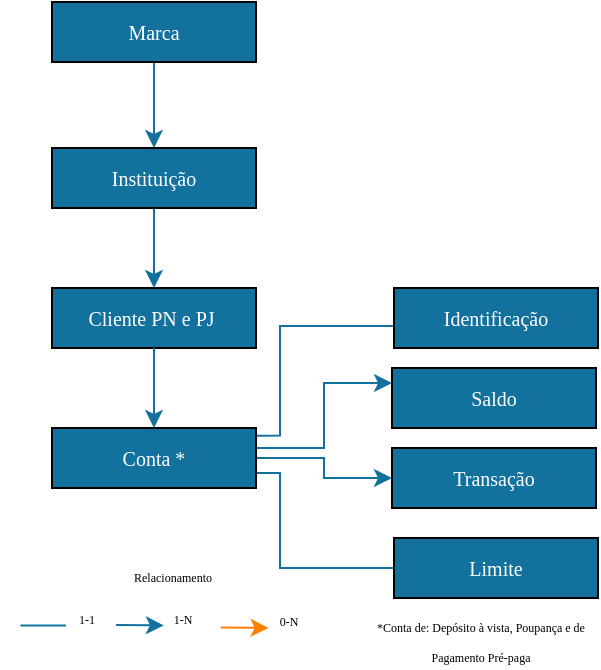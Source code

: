 <mxfile version="14.3.0" type="device"><diagram id="pwx9f-JPc5i2mSrcDJkJ" name="Accounts - Balance"><mxGraphModel dx="1042" dy="1637" grid="1" gridSize="10" guides="1" tooltips="1" connect="1" arrows="0" fold="1" page="1" pageScale="1" pageWidth="827" pageHeight="1169" math="0" shadow="0"><root><mxCell id="0"/><mxCell id="1" parent="0"/><mxCell id="ZCB3pmoDqQselHCmMfQO-21" value="" style="rounded=0;whiteSpace=wrap;html=1;" parent="1" vertex="1"><mxGeometry x="497" y="-705" width="20" height="10" as="geometry"/></mxCell><mxCell id="3X2GgIw8dlf1CgqaEYxp-27" value="" style="rounded=1;whiteSpace=wrap;html=1;strokeColor=#000000;fillColor=#13719E;" parent="1" vertex="1"><mxGeometry x="497" y="-829" width="20" height="14" as="geometry"/></mxCell><mxCell id="3X2GgIw8dlf1CgqaEYxp-32" style="edgeStyle=orthogonalEdgeStyle;rounded=0;orthogonalLoop=1;jettySize=auto;html=1;exitX=1.003;exitY=0.128;exitDx=0;exitDy=0;entryX=0;entryY=0.5;entryDx=0;entryDy=0;strokeColor=#13719E;exitPerimeter=0;" parent="1" source="3X2GgIw8dlf1CgqaEYxp-7" edge="1"><mxGeometry relative="1" as="geometry"><mxPoint x="428" y="-821" as="sourcePoint"/><mxPoint x="510" y="-821" as="targetPoint"/><Array as="points"><mxPoint x="440" y="-766"/><mxPoint x="440" y="-821"/></Array></mxGeometry></mxCell><mxCell id="3X2GgIw8dlf1CgqaEYxp-2" value="&lt;font face=&quot;Verdana&quot; style=&quot;font-size: 10px&quot; color=&quot;#ffffff&quot;&gt;Cliente PN e PJ&amp;nbsp;&lt;/font&gt;" style="rounded=0;whiteSpace=wrap;html=1;fillColor=#13719E;strokeColor=#000000;flipV=1;" parent="1" vertex="1"><mxGeometry x="326" y="-840" width="102" height="30" as="geometry"/></mxCell><mxCell id="3X2GgIw8dlf1CgqaEYxp-3" style="edgeStyle=orthogonalEdgeStyle;rounded=0;orthogonalLoop=1;jettySize=auto;html=1;exitX=0.5;exitY=1;exitDx=0;exitDy=0;" parent="1" source="3X2GgIw8dlf1CgqaEYxp-2" target="3X2GgIw8dlf1CgqaEYxp-2" edge="1"><mxGeometry relative="1" as="geometry"/></mxCell><mxCell id="3X2GgIw8dlf1CgqaEYxp-19" value="" style="edgeStyle=orthogonalEdgeStyle;rounded=0;orthogonalLoop=1;jettySize=auto;html=1;strokeColor=#13719E;exitX=0.5;exitY=1;exitDx=0;exitDy=0;entryX=0.5;entryY=0;entryDx=0;entryDy=0;" parent="1" source="3X2GgIw8dlf1CgqaEYxp-4" target="3X2GgIw8dlf1CgqaEYxp-5" edge="1"><mxGeometry relative="1" as="geometry"><mxPoint x="540" y="-900" as="targetPoint"/></mxGeometry></mxCell><mxCell id="3X2GgIw8dlf1CgqaEYxp-4" value="&lt;font face=&quot;Verdana&quot; style=&quot;font-size: 10px&quot; color=&quot;#ffffff&quot;&gt;Marca&lt;/font&gt;" style="rounded=0;whiteSpace=wrap;html=1;fillColor=#13719E;strokeColor=#000000;flipV=1;" parent="1" vertex="1"><mxGeometry x="326" y="-983" width="102" height="30" as="geometry"/></mxCell><mxCell id="3X2GgIw8dlf1CgqaEYxp-21" style="edgeStyle=orthogonalEdgeStyle;rounded=0;orthogonalLoop=1;jettySize=auto;html=1;exitX=0.5;exitY=1;exitDx=0;exitDy=0;strokeColor=#13719E;entryX=0.5;entryY=0;entryDx=0;entryDy=0;" parent="1" source="3X2GgIw8dlf1CgqaEYxp-5" target="3X2GgIw8dlf1CgqaEYxp-2" edge="1"><mxGeometry relative="1" as="geometry"><mxPoint x="377" y="-850" as="targetPoint"/></mxGeometry></mxCell><mxCell id="3X2GgIw8dlf1CgqaEYxp-5" value="&lt;font face=&quot;Verdana&quot; style=&quot;font-size: 10px&quot; color=&quot;#ffffff&quot;&gt;Instituição&lt;/font&gt;" style="rounded=0;whiteSpace=wrap;html=1;fillColor=#13719E;strokeColor=#000000;flipV=1;" parent="1" vertex="1"><mxGeometry x="326" y="-910" width="102" height="30" as="geometry"/></mxCell><mxCell id="ZCB3pmoDqQselHCmMfQO-10" style="edgeStyle=orthogonalEdgeStyle;rounded=0;orthogonalLoop=1;jettySize=auto;html=1;exitX=1;exitY=0.5;exitDx=0;exitDy=0;entryX=0;entryY=0.25;entryDx=0;entryDy=0;strokeColor=#13719E;" parent="1" source="3X2GgIw8dlf1CgqaEYxp-7" target="3X2GgIw8dlf1CgqaEYxp-11" edge="1"><mxGeometry relative="1" as="geometry"><Array as="points"><mxPoint x="428" y="-760"/><mxPoint x="462" y="-760"/><mxPoint x="462" y="-792"/></Array></mxGeometry></mxCell><mxCell id="ZCB3pmoDqQselHCmMfQO-12" style="edgeStyle=orthogonalEdgeStyle;rounded=0;orthogonalLoop=1;jettySize=auto;html=1;entryX=0;entryY=0.5;entryDx=0;entryDy=0;strokeColor=#13719E;" parent="1" source="3X2GgIw8dlf1CgqaEYxp-7" target="3X2GgIw8dlf1CgqaEYxp-12" edge="1"><mxGeometry relative="1" as="geometry"/></mxCell><mxCell id="ZCB3pmoDqQselHCmMfQO-13" style="edgeStyle=orthogonalEdgeStyle;rounded=0;orthogonalLoop=1;jettySize=auto;html=1;exitX=1;exitY=0.75;exitDx=0;exitDy=0;entryX=1;entryY=0.75;entryDx=0;entryDy=0;strokeColor=#13719E;" parent="1" source="3X2GgIw8dlf1CgqaEYxp-7" target="ZCB3pmoDqQselHCmMfQO-21" edge="1"><mxGeometry relative="1" as="geometry"><mxPoint x="497" y="-700.5" as="targetPoint"/><Array as="points"><mxPoint x="440" y="-747"/><mxPoint x="440" y="-700"/><mxPoint x="517" y="-700"/></Array></mxGeometry></mxCell><mxCell id="3X2GgIw8dlf1CgqaEYxp-7" value="&lt;font face=&quot;Verdana&quot; style=&quot;font-size: 10px&quot; color=&quot;#ffffff&quot;&gt;Conta *&lt;/font&gt;" style="rounded=0;whiteSpace=wrap;html=1;fillColor=#13719E;strokeColor=#000000;" parent="1" vertex="1"><mxGeometry x="326" y="-770" width="102" height="30" as="geometry"/></mxCell><mxCell id="3X2GgIw8dlf1CgqaEYxp-10" value="&lt;font face=&quot;Verdana&quot; style=&quot;font-size: 10px&quot; color=&quot;#ffffff&quot;&gt;Identificação&lt;/font&gt;" style="rounded=0;whiteSpace=wrap;html=1;fillColor=#13719E;strokeColor=#000000;" parent="1" vertex="1"><mxGeometry x="497" y="-840" width="102" height="30" as="geometry"/></mxCell><mxCell id="3X2GgIw8dlf1CgqaEYxp-11" value="&lt;font face=&quot;Verdana&quot; style=&quot;font-size: 10px&quot; color=&quot;#ffffff&quot;&gt;Saldo&lt;/font&gt;" style="rounded=0;whiteSpace=wrap;html=1;fillColor=#13719E;strokeColor=#000000;" parent="1" vertex="1"><mxGeometry x="496" y="-800" width="102" height="30" as="geometry"/></mxCell><mxCell id="3X2GgIw8dlf1CgqaEYxp-12" value="&lt;font face=&quot;Verdana&quot; style=&quot;font-size: 10px&quot; color=&quot;#ffffff&quot;&gt;Transação&lt;/font&gt;" style="rounded=0;whiteSpace=wrap;html=1;fillColor=#13719E;strokeColor=#000000;" parent="1" vertex="1"><mxGeometry x="496" y="-760" width="102" height="30" as="geometry"/></mxCell><mxCell id="3X2GgIw8dlf1CgqaEYxp-36" style="edgeStyle=orthogonalEdgeStyle;rounded=0;orthogonalLoop=1;jettySize=auto;html=1;exitX=0.5;exitY=1;exitDx=0;exitDy=0;strokeColor=#13719E;entryX=0.5;entryY=0;entryDx=0;entryDy=0;" parent="1" source="3X2GgIw8dlf1CgqaEYxp-2" target="3X2GgIw8dlf1CgqaEYxp-7" edge="1"><mxGeometry relative="1" as="geometry"><mxPoint x="387" y="-805" as="sourcePoint"/><mxPoint x="451" y="-760" as="targetPoint"/></mxGeometry></mxCell><mxCell id="ZCB3pmoDqQselHCmMfQO-8" value="&lt;font face=&quot;Verdana&quot; style=&quot;font-size: 10px&quot; color=&quot;#ffffff&quot;&gt;Limite&lt;/font&gt;" style="rounded=0;whiteSpace=wrap;html=1;fillColor=#13719E;strokeColor=#000000;" parent="1" vertex="1"><mxGeometry x="497" y="-715" width="102" height="30" as="geometry"/></mxCell><mxCell id="YHAe5XdSOMwq2ktmG9NO-1" value="&lt;font face=&quot;Verdana&quot; style=&quot;font-size: 6px&quot;&gt;*Conta de: Depósito à vista, Poupança e de Pagamento Pré-paga&lt;/font&gt;" style="text;html=1;strokeColor=none;fillColor=none;align=center;verticalAlign=middle;whiteSpace=wrap;rounded=0;container=0;" parent="1" vertex="1"><mxGeometry x="482" y="-680" width="117" height="30" as="geometry"/></mxCell><mxCell id="YHAe5XdSOMwq2ktmG9NO-2" value="" style="group" parent="1" vertex="1" connectable="0"><mxGeometry x="300" y="-710" width="173" height="50" as="geometry"/></mxCell><mxCell id="3X2GgIw8dlf1CgqaEYxp-74" value="" style="endArrow=classic;html=1;strokeColor=#13719E;" parent="YHAe5XdSOMwq2ktmG9NO-2" edge="1"><mxGeometry width="56.908" height="62.5" as="geometry"><mxPoint x="58.046" y="38.438" as="sourcePoint"/><mxPoint x="81.947" y="38.75" as="targetPoint"/><Array as="points"/></mxGeometry></mxCell><mxCell id="3X2GgIw8dlf1CgqaEYxp-75" value="" style="endArrow=none;html=1;strokeColor=#13719E;" parent="YHAe5XdSOMwq2ktmG9NO-2" edge="1"><mxGeometry x="7.967" width="56.908" height="62.5" as="geometry"><mxPoint x="10.243" y="38.75" as="sourcePoint"/><mxPoint x="33.007" y="38.75" as="targetPoint"/></mxGeometry></mxCell><mxCell id="3X2GgIw8dlf1CgqaEYxp-81" value="&lt;font face=&quot;Verdana&quot; style=&quot;font-size: 6px&quot;&gt;1-1&lt;/font&gt;" style="text;html=1;align=center;verticalAlign=middle;resizable=0;points=[];autosize=1;container=0;" parent="YHAe5XdSOMwq2ktmG9NO-2" vertex="1"><mxGeometry x="28.454" y="23.75" width="30" height="20" as="geometry"/></mxCell><mxCell id="3X2GgIw8dlf1CgqaEYxp-84" value="&lt;font face=&quot;Verdana&quot; style=&quot;font-size: 6px&quot;&gt;0-N&lt;/font&gt;" style="text;html=1;align=center;verticalAlign=middle;resizable=0;points=[];autosize=1;container=0;" parent="YHAe5XdSOMwq2ktmG9NO-2" vertex="1"><mxGeometry x="128.612" y="25" width="30" height="20" as="geometry"/></mxCell><mxCell id="3X2GgIw8dlf1CgqaEYxp-85" value="&lt;font face=&quot;Verdana&quot; style=&quot;font-size: 6px&quot;&gt;Relacionamento&lt;/font&gt;" style="text;html=1;strokeColor=none;fillColor=none;align=center;verticalAlign=middle;whiteSpace=wrap;rounded=0;container=0;" parent="YHAe5XdSOMwq2ktmG9NO-2" vertex="1"><mxGeometry width="173" height="25" as="geometry"/></mxCell><mxCell id="3X2GgIw8dlf1CgqaEYxp-87" value="&lt;font face=&quot;Verdana&quot; style=&quot;font-size: 6px&quot;&gt;1-N&lt;/font&gt;" style="text;html=1;align=center;verticalAlign=middle;resizable=0;points=[];autosize=1;container=0;" parent="YHAe5XdSOMwq2ktmG9NO-2" vertex="1"><mxGeometry x="76.257" y="23.75" width="30" height="20" as="geometry"/></mxCell><mxCell id="ZCB3pmoDqQselHCmMfQO-14" value="" style="endArrow=classic;html=1;strokeColor=#FF8000;" parent="YHAe5XdSOMwq2ktmG9NO-2" edge="1"><mxGeometry x="52.355" y="1.25" width="56.908" height="62.5" as="geometry"><mxPoint x="110.401" y="39.688" as="sourcePoint"/><mxPoint x="134.303" y="40" as="targetPoint"/><Array as="points"/></mxGeometry></mxCell></root></mxGraphModel></diagram></mxfile>